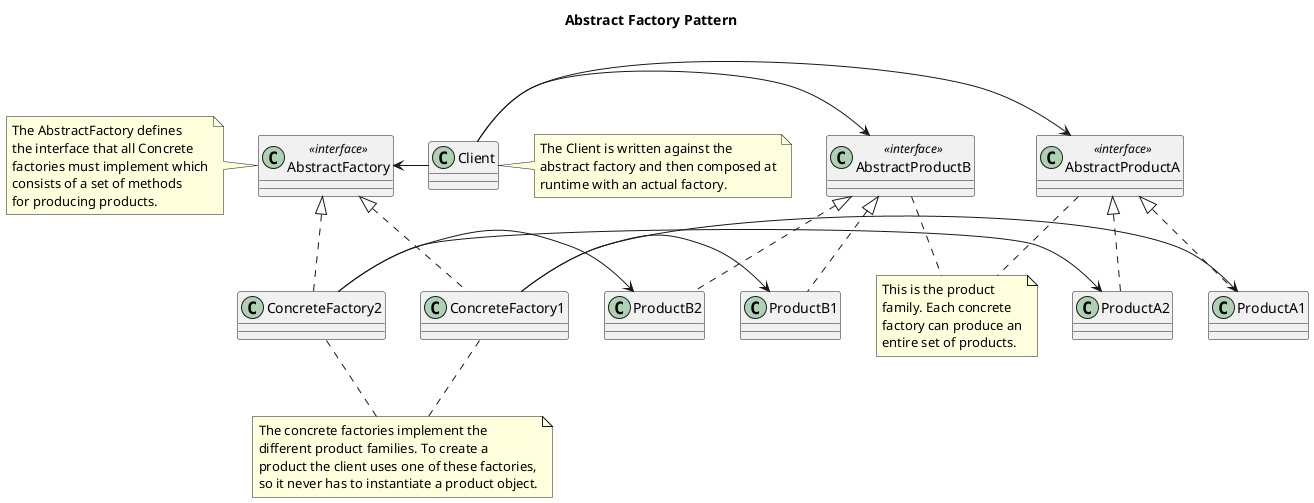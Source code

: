 @startuml
skinparam componentStyle uml2

title Abstract Factory Pattern

class Client
class AbstractFactory <<interface>>
class AbstractProductA <<interface>>
class ProductA2
class ProductA1
class ConcreteFactory1
class ConcreteFactory2
class AbstractProductB <<interface>>
class ProductB1
class ProductB2

AbstractFactory <– Client
Client –> AbstractProductA
Client –> AbstractProductB
AbstractFactory <|.. ConcreteFactory1
AbstractFactory <|.. ConcreteFactory2
AbstractProductA <|.. ProductA1
AbstractProductA <|.. ProductA2
AbstractProductB <|.. ProductB1
AbstractProductB <|.. ProductB2
ProductA1 <– ConcreteFactory1
ProductB1 <– ConcreteFactory1
ProductA2 <– ConcreteFactory2
ProductB2 <– ConcreteFactory2

note right of Client
The Client is written against the
abstract factory and then composed at
runtime with an actual factory.
end note

note left of AbstractFactory
The AbstractFactory defines
the interface that all Concrete
factories must implement which
consists of a set of methods
for producing products.
end note

note “The concrete factories implement the\ndifferent product families. To create a\nproduct the client uses one of these factories,\nso it never has to instantiate a product object.” as n1
ConcreteFactory1 .. n1
ConcreteFactory2 .. n1

note “This is the product\nfamily. Each concrete\nfactory can produce an\nentire set of products.” as n2
AbstractProductA .. n2
AbstractProductB .. n2
@enduml